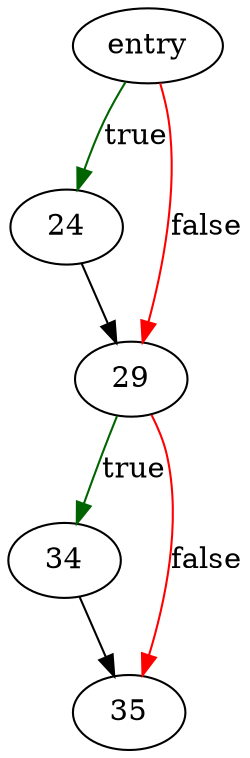 digraph "sqlite3SrcListLookup" {
	// Node definitions.
	2 [label=entry];
	24;
	29;
	34;
	35;

	// Edge definitions.
	2 -> 24 [
		color=darkgreen
		label=true
	];
	2 -> 29 [
		color=red
		label=false
	];
	24 -> 29;
	29 -> 34 [
		color=darkgreen
		label=true
	];
	29 -> 35 [
		color=red
		label=false
	];
	34 -> 35;
}